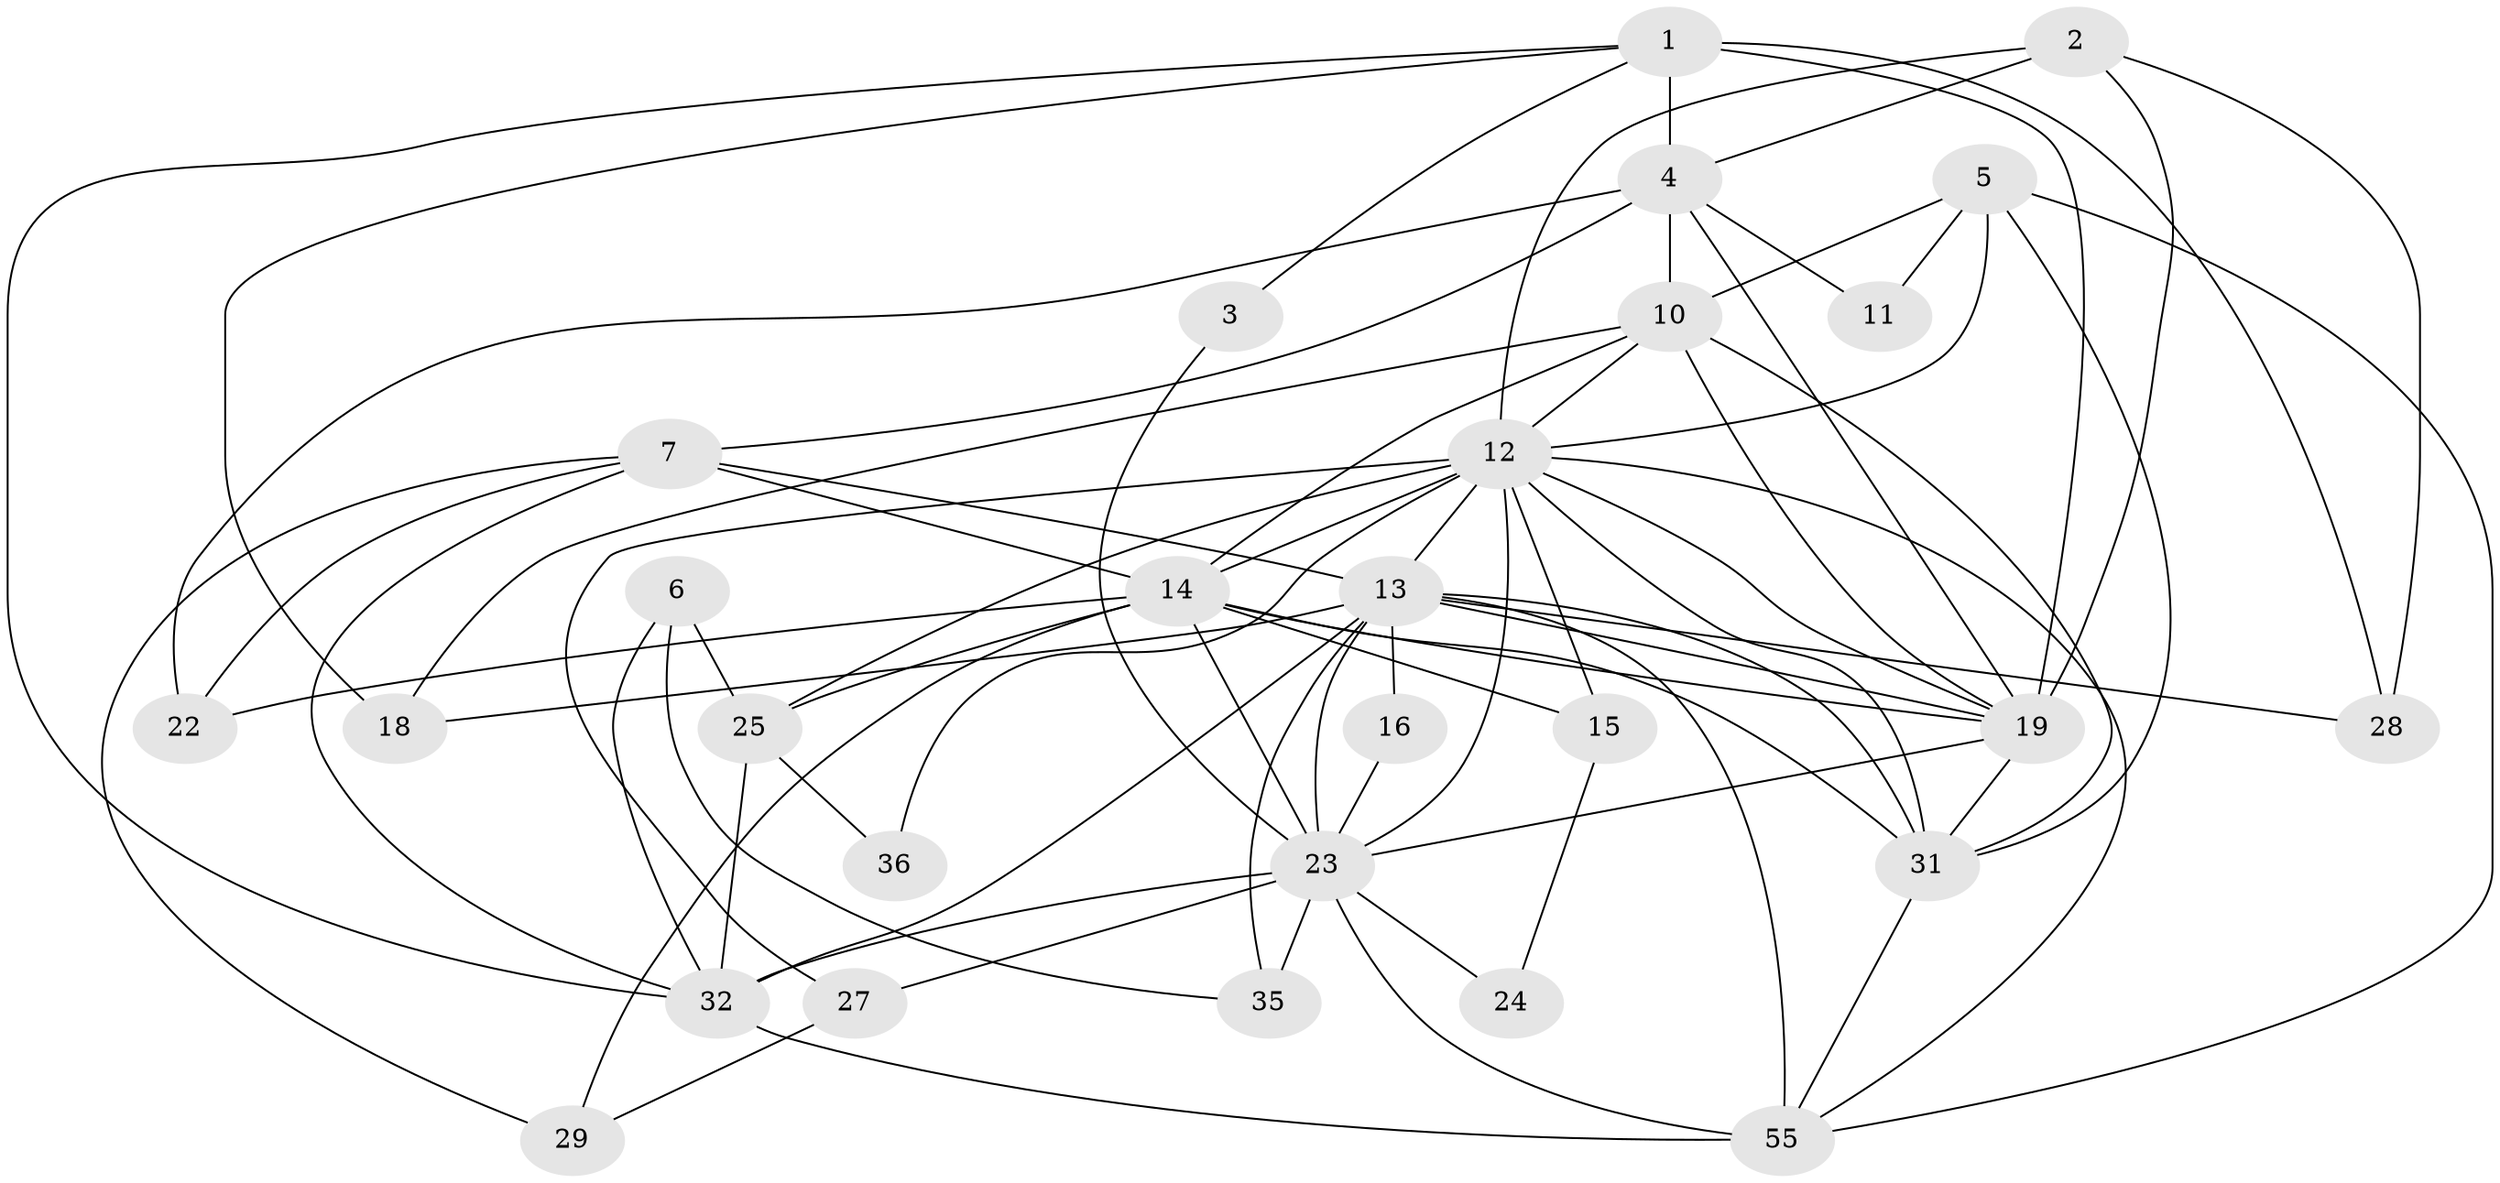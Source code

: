 // original degree distribution, {4: 0.25, 2: 0.16071428571428573, 5: 0.19642857142857142, 3: 0.25, 6: 0.05357142857142857, 7: 0.08928571428571429}
// Generated by graph-tools (version 1.1) at 2025/14/03/09/25 04:14:53]
// undirected, 28 vertices, 74 edges
graph export_dot {
graph [start="1"]
  node [color=gray90,style=filled];
  1 [super="+9"];
  2;
  3;
  4 [super="+48+8"];
  5 [super="+53"];
  6 [super="+47"];
  7 [super="+21"];
  10 [super="+30+54"];
  11;
  12 [super="+33+56+50+20"];
  13 [super="+42+26"];
  14 [super="+17+37+38"];
  15;
  16;
  18;
  19 [super="+34+40+52"];
  22;
  23 [super="+49+43"];
  24;
  25;
  27;
  28;
  29;
  31 [super="+41"];
  32 [super="+45"];
  35;
  36;
  55;
  1 -- 28;
  1 -- 18;
  1 -- 32;
  1 -- 3;
  1 -- 4 [weight=2];
  1 -- 19;
  2 -- 28;
  2 -- 19;
  2 -- 12;
  2 -- 4;
  3 -- 23;
  4 -- 7;
  4 -- 11;
  4 -- 22;
  4 -- 10;
  4 -- 19;
  5 -- 55;
  5 -- 11;
  5 -- 10;
  5 -- 12;
  5 -- 31;
  6 -- 25;
  6 -- 35;
  6 -- 32;
  7 -- 29;
  7 -- 22;
  7 -- 32;
  7 -- 13;
  7 -- 14;
  10 -- 18;
  10 -- 19 [weight=2];
  10 -- 31;
  10 -- 12;
  10 -- 14 [weight=2];
  12 -- 25;
  12 -- 23 [weight=2];
  12 -- 36;
  12 -- 55;
  12 -- 31;
  12 -- 14 [weight=2];
  12 -- 15;
  12 -- 27;
  12 -- 13;
  12 -- 19;
  13 -- 28;
  13 -- 35;
  13 -- 23 [weight=2];
  13 -- 16;
  13 -- 18;
  13 -- 31;
  13 -- 32;
  13 -- 55;
  13 -- 19;
  14 -- 15;
  14 -- 19;
  14 -- 22;
  14 -- 25;
  14 -- 29;
  14 -- 23;
  14 -- 31;
  15 -- 24;
  16 -- 23;
  19 -- 23;
  19 -- 31;
  23 -- 35 [weight=2];
  23 -- 24;
  23 -- 32;
  23 -- 55;
  23 -- 27;
  25 -- 36;
  25 -- 32;
  27 -- 29;
  31 -- 55;
  32 -- 55 [weight=2];
}
